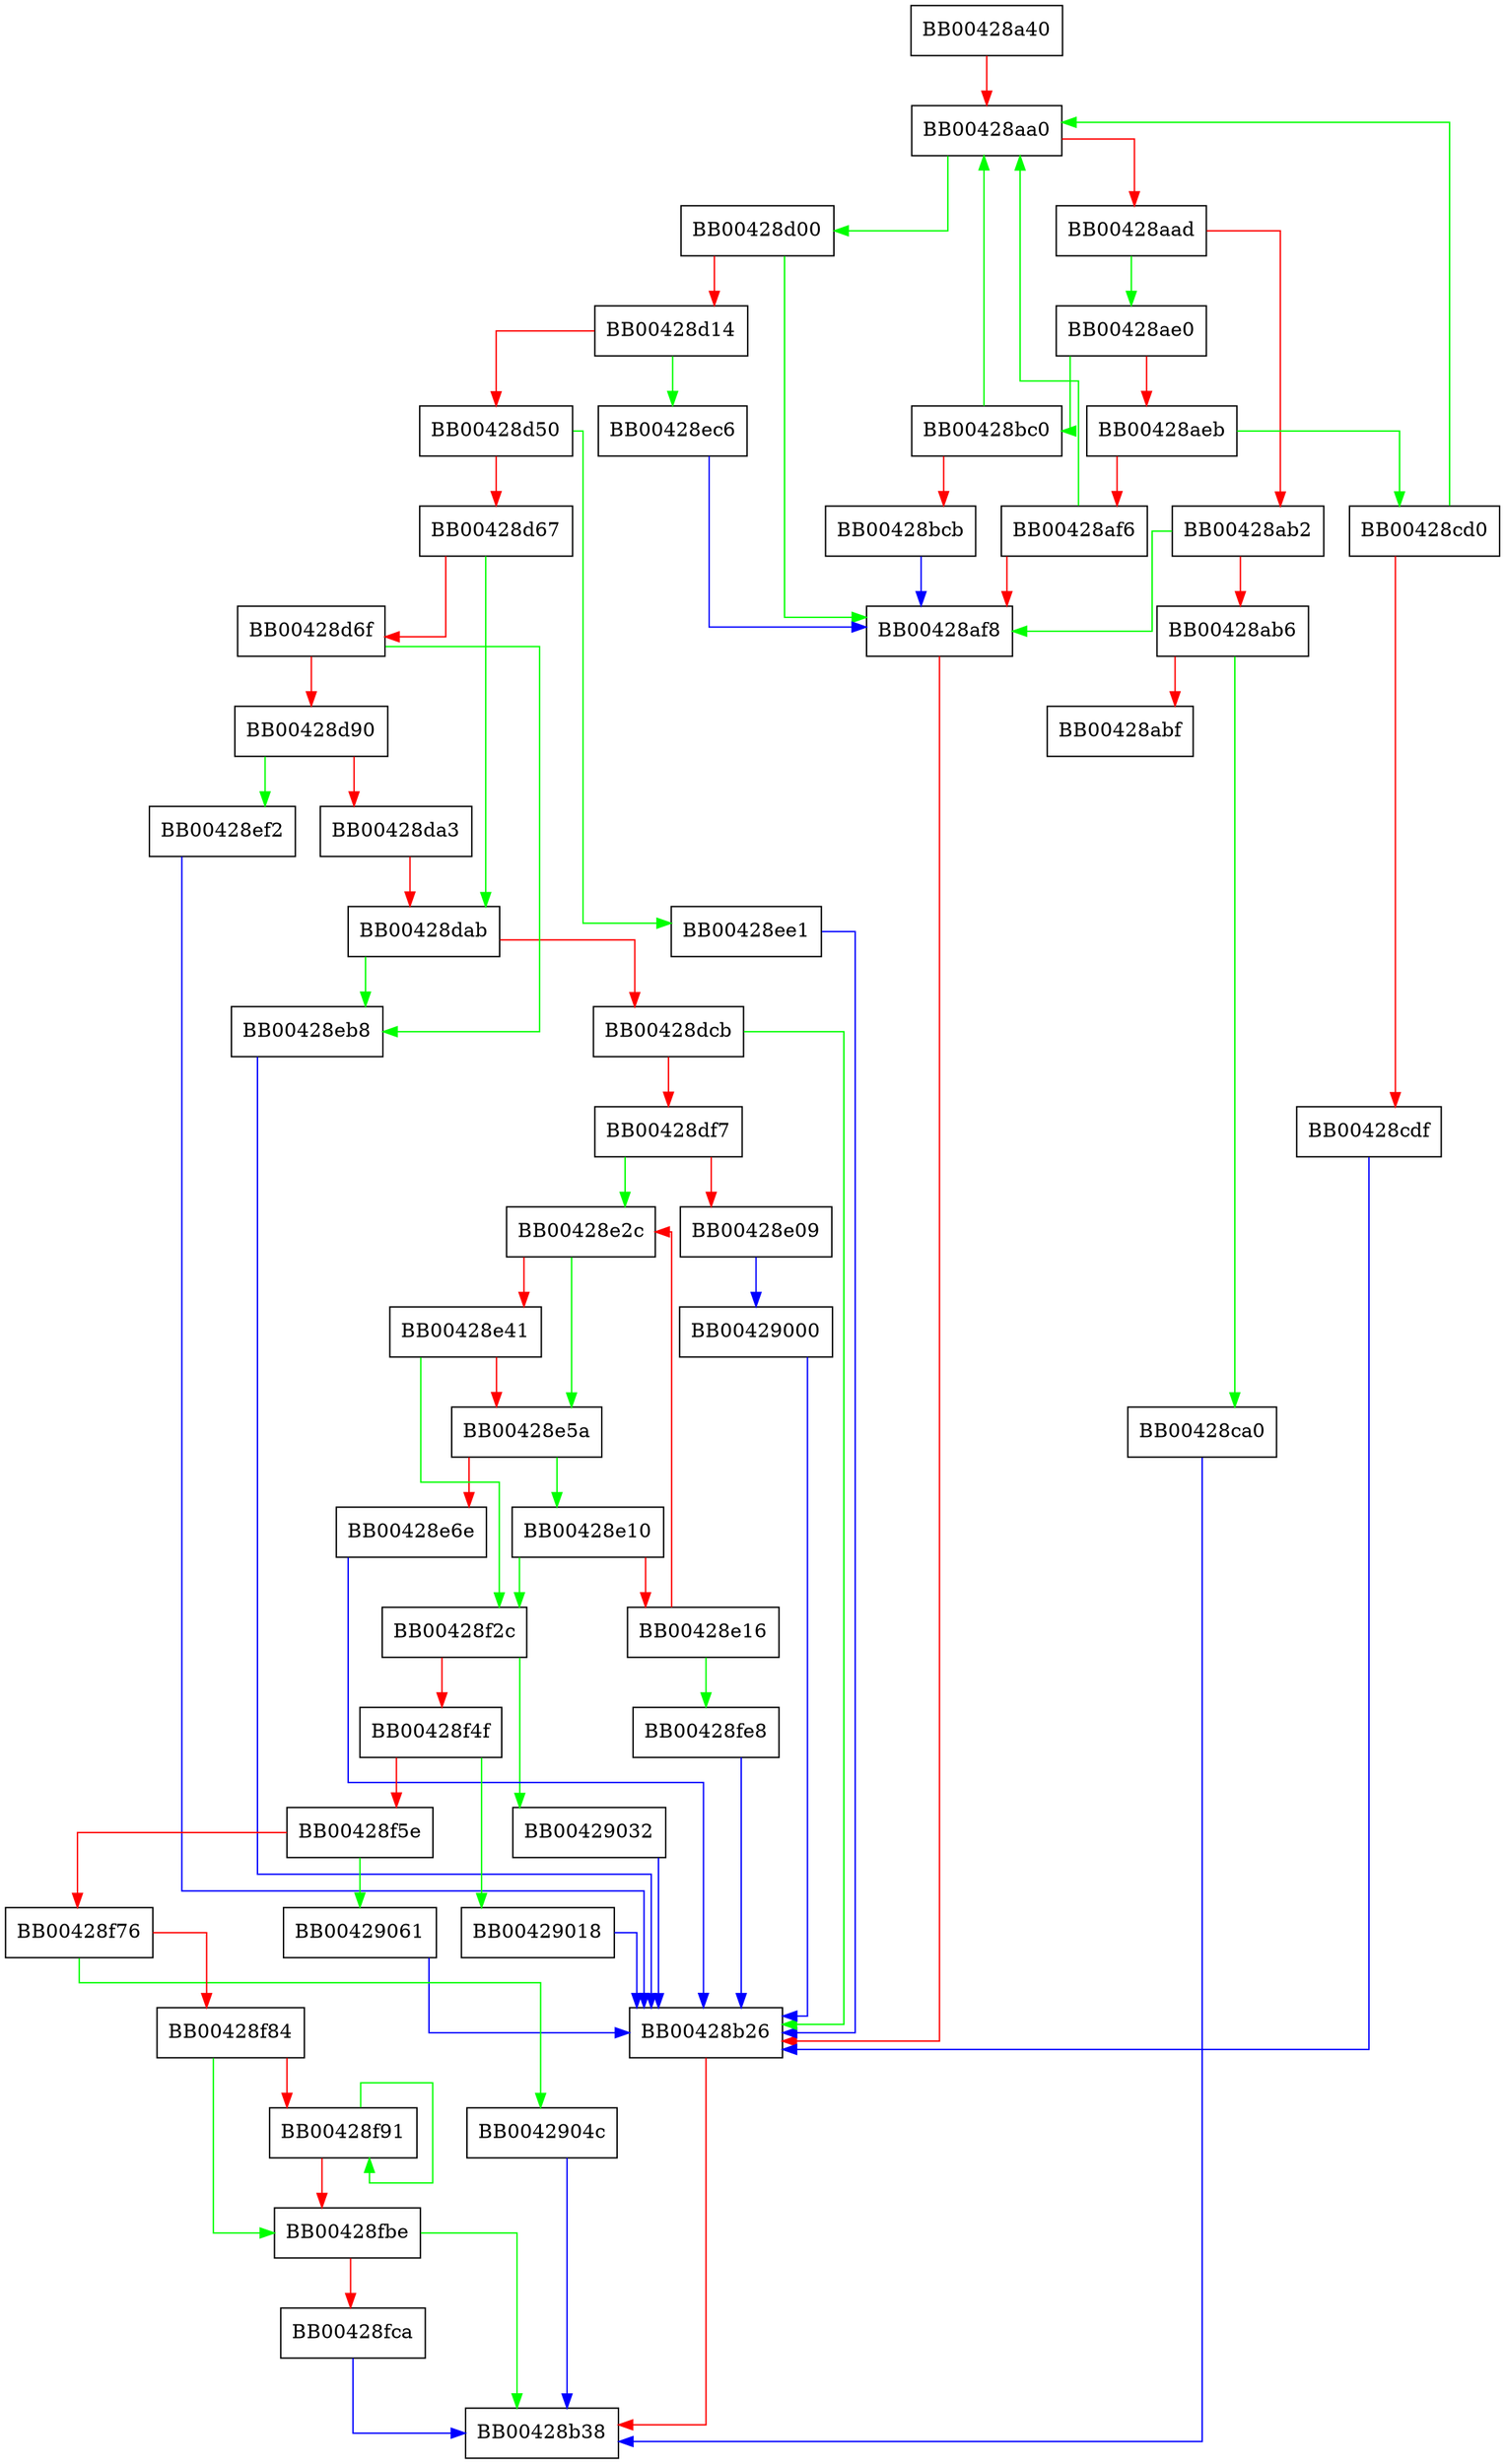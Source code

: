 digraph mac_main {
  node [shape="box"];
  graph [splines=ortho];
  BB00428a40 -> BB00428aa0 [color="red"];
  BB00428aa0 -> BB00428d00 [color="green"];
  BB00428aa0 -> BB00428aad [color="red"];
  BB00428aad -> BB00428ae0 [color="green"];
  BB00428aad -> BB00428ab2 [color="red"];
  BB00428ab2 -> BB00428af8 [color="green"];
  BB00428ab2 -> BB00428ab6 [color="red"];
  BB00428ab6 -> BB00428ca0 [color="green"];
  BB00428ab6 -> BB00428abf [color="red"];
  BB00428ae0 -> BB00428bc0 [color="green"];
  BB00428ae0 -> BB00428aeb [color="red"];
  BB00428aeb -> BB00428cd0 [color="green"];
  BB00428aeb -> BB00428af6 [color="red"];
  BB00428af6 -> BB00428aa0 [color="green"];
  BB00428af6 -> BB00428af8 [color="red"];
  BB00428af8 -> BB00428b26 [color="red"];
  BB00428b26 -> BB00428b38 [color="red"];
  BB00428bc0 -> BB00428aa0 [color="green"];
  BB00428bc0 -> BB00428bcb [color="red"];
  BB00428bcb -> BB00428af8 [color="blue"];
  BB00428ca0 -> BB00428b38 [color="blue"];
  BB00428cd0 -> BB00428aa0 [color="green"];
  BB00428cd0 -> BB00428cdf [color="red"];
  BB00428cdf -> BB00428b26 [color="blue"];
  BB00428d00 -> BB00428af8 [color="green"];
  BB00428d00 -> BB00428d14 [color="red"];
  BB00428d14 -> BB00428ec6 [color="green"];
  BB00428d14 -> BB00428d50 [color="red"];
  BB00428d50 -> BB00428ee1 [color="green"];
  BB00428d50 -> BB00428d67 [color="red"];
  BB00428d67 -> BB00428dab [color="green"];
  BB00428d67 -> BB00428d6f [color="red"];
  BB00428d6f -> BB00428eb8 [color="green"];
  BB00428d6f -> BB00428d90 [color="red"];
  BB00428d90 -> BB00428ef2 [color="green"];
  BB00428d90 -> BB00428da3 [color="red"];
  BB00428da3 -> BB00428dab [color="red"];
  BB00428dab -> BB00428eb8 [color="green"];
  BB00428dab -> BB00428dcb [color="red"];
  BB00428dcb -> BB00428b26 [color="green"];
  BB00428dcb -> BB00428df7 [color="red"];
  BB00428df7 -> BB00428e2c [color="green"];
  BB00428df7 -> BB00428e09 [color="red"];
  BB00428e09 -> BB00429000 [color="blue"];
  BB00428e10 -> BB00428f2c [color="green"];
  BB00428e10 -> BB00428e16 [color="red"];
  BB00428e16 -> BB00428fe8 [color="green"];
  BB00428e16 -> BB00428e2c [color="red"];
  BB00428e2c -> BB00428e5a [color="green"];
  BB00428e2c -> BB00428e41 [color="red"];
  BB00428e41 -> BB00428f2c [color="green"];
  BB00428e41 -> BB00428e5a [color="red"];
  BB00428e5a -> BB00428e10 [color="green"];
  BB00428e5a -> BB00428e6e [color="red"];
  BB00428e6e -> BB00428b26 [color="blue"];
  BB00428eb8 -> BB00428b26 [color="blue"];
  BB00428ec6 -> BB00428af8 [color="blue"];
  BB00428ee1 -> BB00428b26 [color="blue"];
  BB00428ef2 -> BB00428b26 [color="blue"];
  BB00428f2c -> BB00429032 [color="green"];
  BB00428f2c -> BB00428f4f [color="red"];
  BB00428f4f -> BB00429018 [color="green"];
  BB00428f4f -> BB00428f5e [color="red"];
  BB00428f5e -> BB00429061 [color="green"];
  BB00428f5e -> BB00428f76 [color="red"];
  BB00428f76 -> BB0042904c [color="green"];
  BB00428f76 -> BB00428f84 [color="red"];
  BB00428f84 -> BB00428fbe [color="green"];
  BB00428f84 -> BB00428f91 [color="red"];
  BB00428f91 -> BB00428f91 [color="green"];
  BB00428f91 -> BB00428fbe [color="red"];
  BB00428fbe -> BB00428b38 [color="green"];
  BB00428fbe -> BB00428fca [color="red"];
  BB00428fca -> BB00428b38 [color="blue"];
  BB00428fe8 -> BB00428b26 [color="blue"];
  BB00429000 -> BB00428b26 [color="blue"];
  BB00429018 -> BB00428b26 [color="blue"];
  BB00429032 -> BB00428b26 [color="blue"];
  BB0042904c -> BB00428b38 [color="blue"];
  BB00429061 -> BB00428b26 [color="blue"];
}